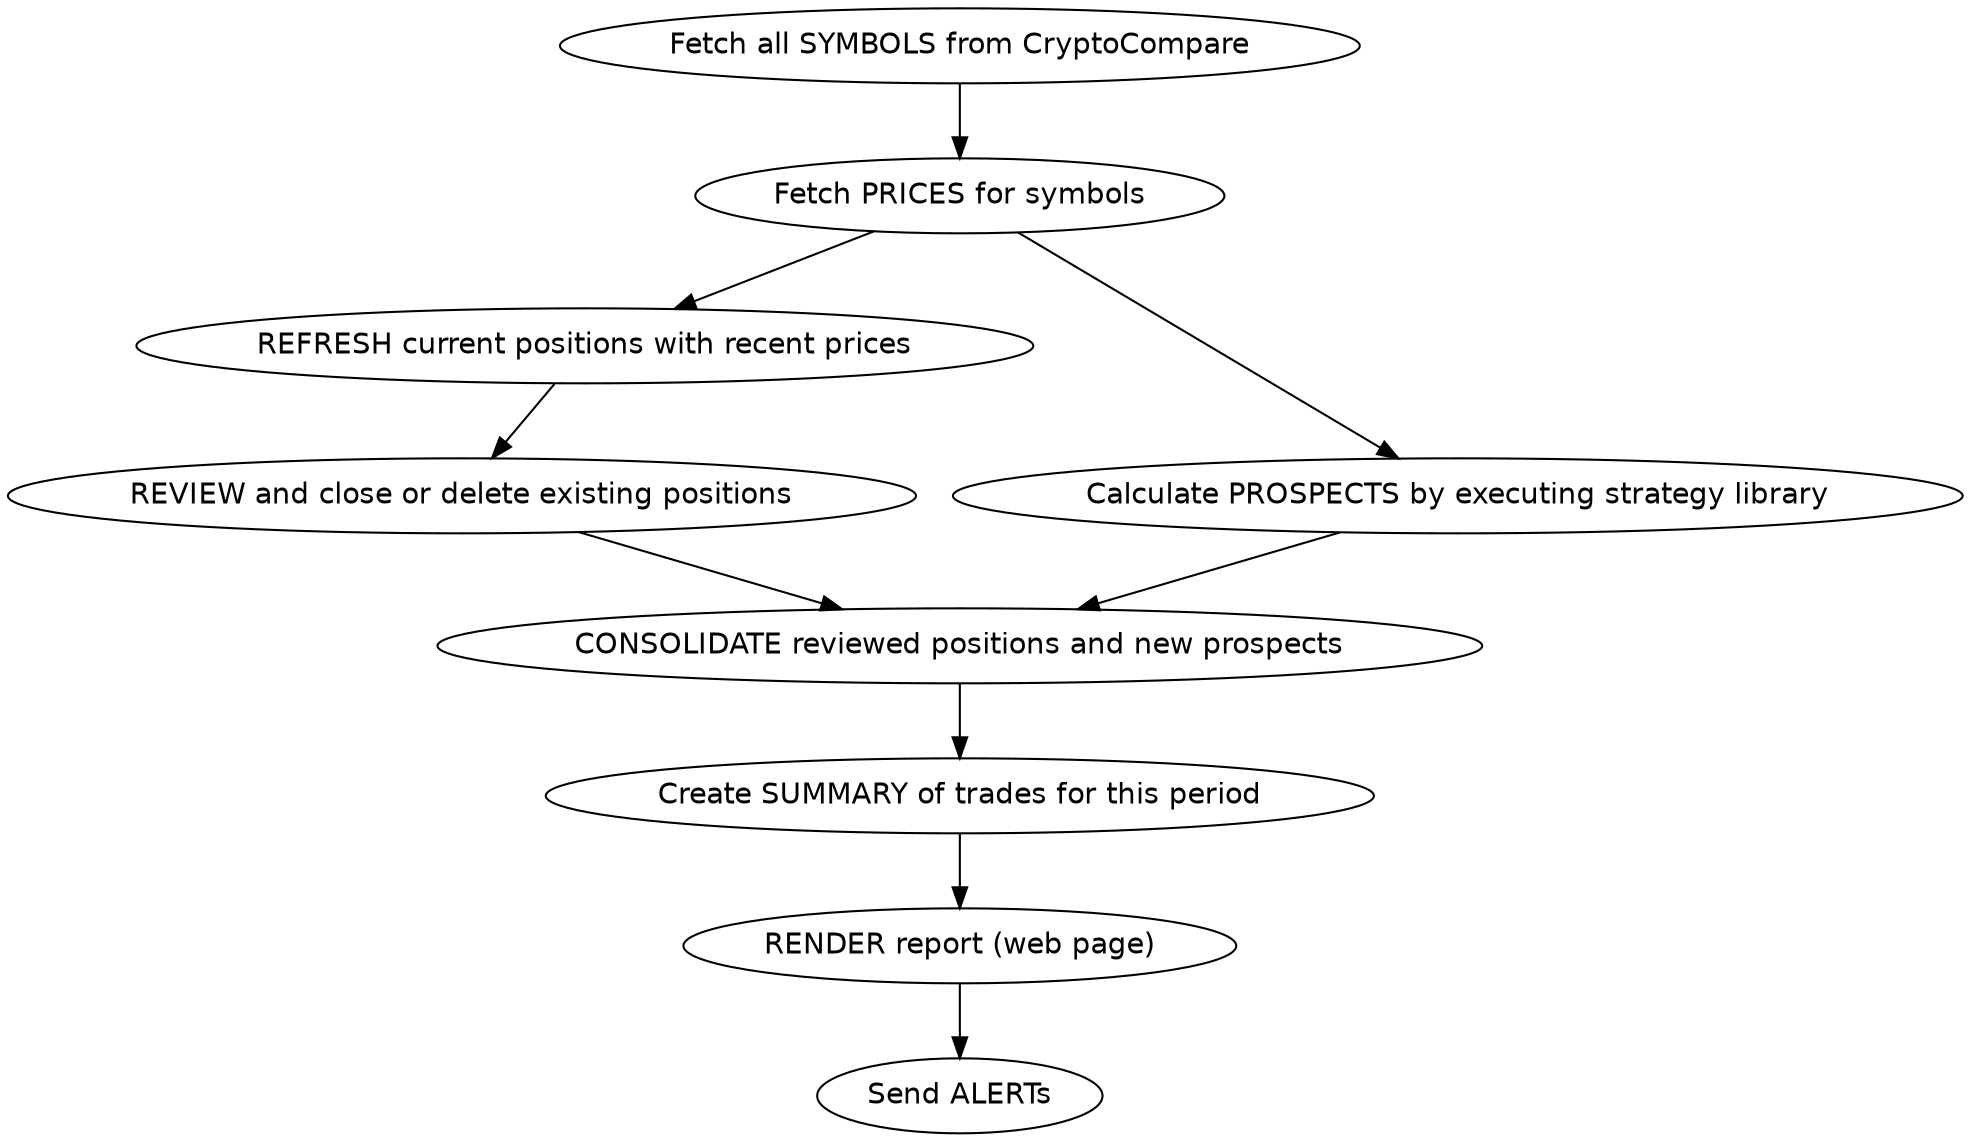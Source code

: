 digraph {

  node [fontname=Helvetica]

  "Fetch all SYMBOLS from CryptoCompare"
    -> "Fetch PRICES for symbols"
    -> "REFRESH current positions with recent prices"
    -> "REVIEW and close or delete existing positions"

  "Fetch PRICES for symbols"
    -> "Calculate PROSPECTS by executing strategy library"
    -> "CONSOLIDATE reviewed positions and new prospects"

  // Consolidate takes review and new
  "REVIEW and close or delete existing positions"
    -> "CONSOLIDATE reviewed positions and new prospects"
    -> "Create SUMMARY of trades for this period"
    -> "RENDER report (web page)"
    -> "Send ALERTs"
}
